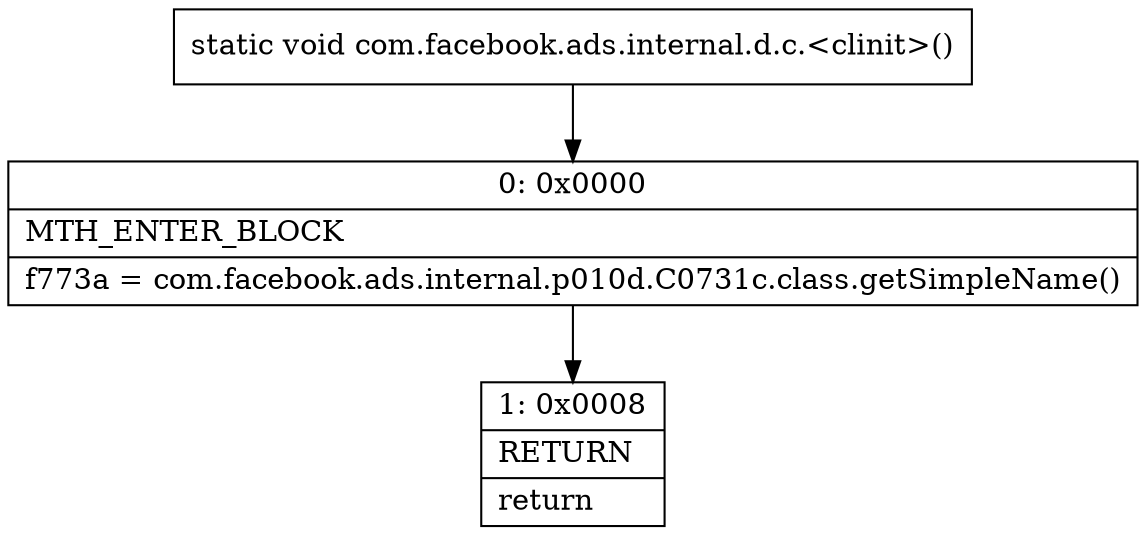 digraph "CFG forcom.facebook.ads.internal.d.c.\<clinit\>()V" {
Node_0 [shape=record,label="{0\:\ 0x0000|MTH_ENTER_BLOCK\l|f773a = com.facebook.ads.internal.p010d.C0731c.class.getSimpleName()\l}"];
Node_1 [shape=record,label="{1\:\ 0x0008|RETURN\l|return\l}"];
MethodNode[shape=record,label="{static void com.facebook.ads.internal.d.c.\<clinit\>() }"];
MethodNode -> Node_0;
Node_0 -> Node_1;
}

